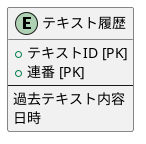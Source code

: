 
・分析のみの用途の場合
履歴データを同じデータベースサーバに保存せず、別サーバを立てて保存する。
アプリケーションが使うデータベースが軽量になるよう履歴データは別データベースに保存、
分析する場合はそのデータベースのデータを使う。

@startuml


entity "テキスト履歴" as text_histories {
  + テキストID [PK]
  + 連番 [PK]
  --
  過去テキスト内容
  日時
}

/'
関係性
------   :1
----||   :1 and only 1
----o|   :0 or 1
-----{   :many
----|{   :1 or more
----o{   :0 or many

entityの位置
ri ...right
le ...left
do ...down
'/

@enduml

